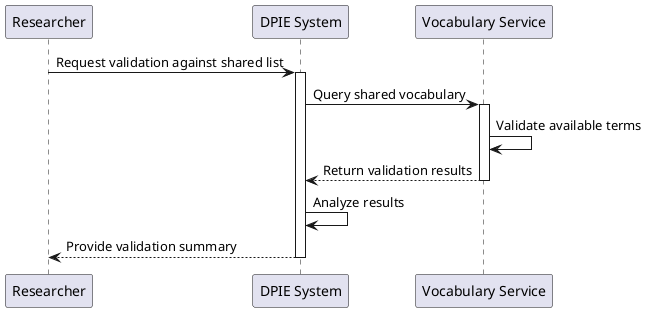 @startuml
participant Researcher
participant "DPIE System" as DPIE
participant "Vocabulary Service" as VocabService

Researcher -> DPIE : Request validation against shared list
activate DPIE
DPIE -> VocabService : Query shared vocabulary
activate VocabService
VocabService -> VocabService : Validate available terms
VocabService --> DPIE : Return validation results
deactivate VocabService
DPIE -> DPIE : Analyze results
DPIE --> Researcher : Provide validation summary
deactivate DPIE

@enduml